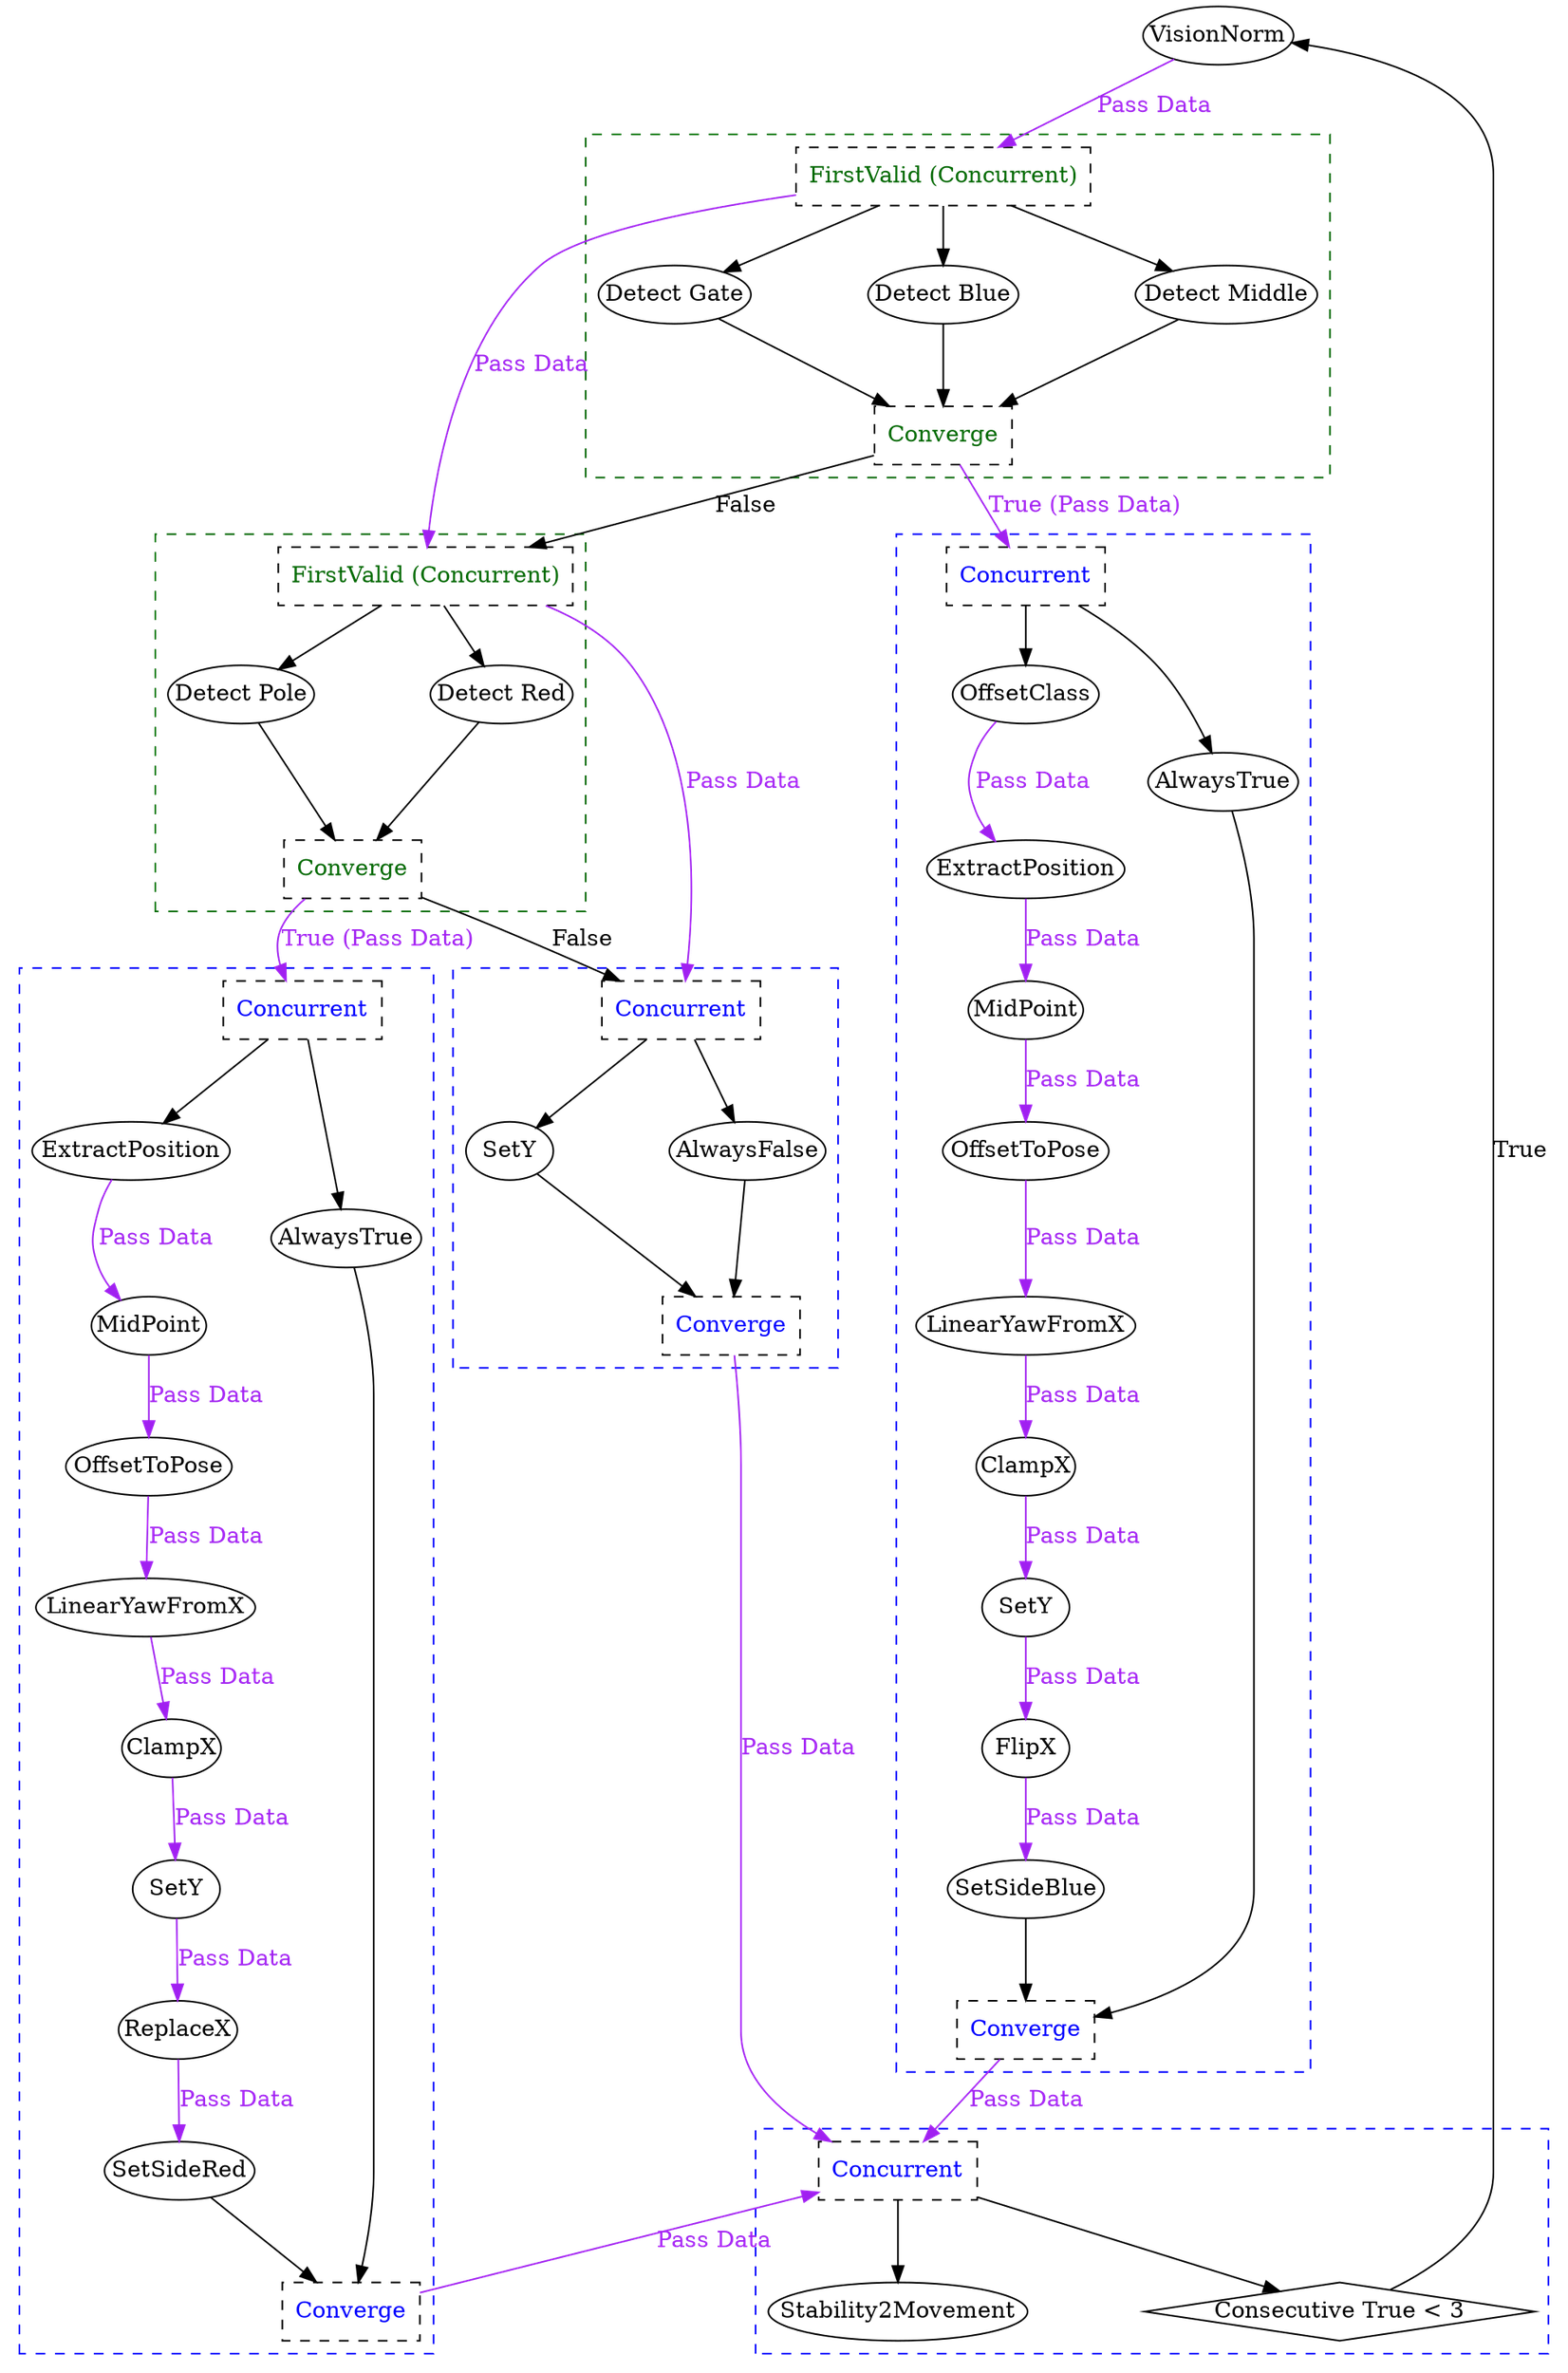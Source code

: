 digraph G {
	splines = true;
	nodesep = 1.0;
	bgcolor = "none"
	"af468a89-f4ae-44d5-ba82-0cc1599c69e5" [shape = diamond];
	"bded5ee4-36fb-4f60-a85e-0fc0647cf03e" [shape = diamond];
	"43067d40-a1b8-405e-8d68-7fa6108192fe" [shape = diamond];
	subgraph "cluster_0c7f485c-3821-4c22-854f-4ec6e39da87e" {
		style = dashed;
		color = blue;
		"87421732-8c71-4385-b53d-8dbf2877f772" -> "a3a969c2-1aa7-4529-bfc0-afe09f190fba" [color = purple, fontcolor = purple, label = "Pass Data"];
		"d218eab9-2f13-4210-94e5-249c8ee1b3d9" -> "87421732-8c71-4385-b53d-8dbf2877f772" [color = purple, fontcolor = purple, label = "Pass Data"];
		"4aec16b6-bc4b-4239-ab7d-d68cb401f9ca" -> "d218eab9-2f13-4210-94e5-249c8ee1b3d9" [color = purple, fontcolor = purple, label = "Pass Data"];
		"bf8d4a44-8082-4b21-a7bb-5b1b4297cc94" -> "4aec16b6-bc4b-4239-ab7d-d68cb401f9ca" [color = purple, fontcolor = purple, label = "Pass Data"];
		"2bfde01a-01ce-42ad-800b-b33a5ef493fc" -> "bf8d4a44-8082-4b21-a7bb-5b1b4297cc94" [color = purple, fontcolor = purple, label = "Pass Data"];
		"8c997ba5-3b55-4d0e-bf6b-2cef824cca6b" -> "2bfde01a-01ce-42ad-800b-b33a5ef493fc" [color = purple, fontcolor = purple, label = "Pass Data"];
		"f0400a7e-d38b-4d52-9296-b6c98c2c3a5a" -> "8c997ba5-3b55-4d0e-bf6b-2cef824cca6b" [color = purple, fontcolor = purple, label = "Pass Data"];
		"7808a139-65ff-41ec-aceb-cc6de53202e5" -> "f0400a7e-d38b-4d52-9296-b6c98c2c3a5a" [color = purple, fontcolor = purple, label = "Pass Data"];
		"c8f870b1-77c3-4ffb-bd8f-c0ea663d3599" -> "7808a139-65ff-41ec-aceb-cc6de53202e5";
		"c8f870b1-77c3-4ffb-bd8f-c0ea663d3599" -> "0a842ac8-0c8a-45c1-9739-e716210c417e";
		"a3a969c2-1aa7-4529-bfc0-afe09f190fba" -> "7062772d-1ed0-41d9-97a6-f24247eec706";
		"0a842ac8-0c8a-45c1-9739-e716210c417e" -> "7062772d-1ed0-41d9-97a6-f24247eec706";
		"c8f870b1-77c3-4ffb-bd8f-c0ea663d3599" [label = "Concurrent", shape = box, fontcolor = blue, style = dashed];
		"7808a139-65ff-41ec-aceb-cc6de53202e5" [label = "OffsetClass", margin = 0];
		"f0400a7e-d38b-4d52-9296-b6c98c2c3a5a" [label = "ExtractPosition", margin = 0];
		"8c997ba5-3b55-4d0e-bf6b-2cef824cca6b" [label = "MidPoint", margin = 0];
		"2bfde01a-01ce-42ad-800b-b33a5ef493fc" [label = "OffsetToPose", margin = 0];
		"bf8d4a44-8082-4b21-a7bb-5b1b4297cc94" [label = "LinearYawFromX", margin = 0];
		"4aec16b6-bc4b-4239-ab7d-d68cb401f9ca" [label = "ClampX", margin = 0];
		"d218eab9-2f13-4210-94e5-249c8ee1b3d9" [label = "SetY", margin = 0];
		"87421732-8c71-4385-b53d-8dbf2877f772" [label = "FlipX", margin = 0];
		"a3a969c2-1aa7-4529-bfc0-afe09f190fba" [label = "SetSideBlue", margin = 0];
		"0a842ac8-0c8a-45c1-9739-e716210c417e" [label = "AlwaysTrue", margin = 0];
		"7062772d-1ed0-41d9-97a6-f24247eec706" [label = "Converge", shape = box, fontcolor = blue, style = dashed];
	}
	
	subgraph "cluster_4d02c17f-1c68-4e4f-893f-9759f475d315" {
		style = dashed;
		color = blue;
		"d14d9522-6117-41bf-9292-80c9ee84125a" -> "758986ad-b7b6-4015-8efe-63d29e022d20" [color = purple, fontcolor = purple, label = "Pass Data"];
		"3b6b25eb-ad1b-4f52-82b9-d5685d44b9fd" -> "d14d9522-6117-41bf-9292-80c9ee84125a" [color = purple, fontcolor = purple, label = "Pass Data"];
		"2964b9a1-f485-44fb-8b48-32d838bd565d" -> "3b6b25eb-ad1b-4f52-82b9-d5685d44b9fd" [color = purple, fontcolor = purple, label = "Pass Data"];
		"0f4273b6-796c-4c7b-abd8-2144f47a6edc" -> "2964b9a1-f485-44fb-8b48-32d838bd565d" [color = purple, fontcolor = purple, label = "Pass Data"];
		"47449c45-73a1-4755-b225-9472e477044d" -> "0f4273b6-796c-4c7b-abd8-2144f47a6edc" [color = purple, fontcolor = purple, label = "Pass Data"];
		"983c3742-397b-4a4b-9d7c-ac11bb40b64a" -> "47449c45-73a1-4755-b225-9472e477044d" [color = purple, fontcolor = purple, label = "Pass Data"];
		"970ab2d0-ab2a-4574-9b84-4d481c318902" -> "983c3742-397b-4a4b-9d7c-ac11bb40b64a" [color = purple, fontcolor = purple, label = "Pass Data"];
		"8b547fbf-bbec-4028-85bc-331e138ae00c" -> "970ab2d0-ab2a-4574-9b84-4d481c318902";
		"8b547fbf-bbec-4028-85bc-331e138ae00c" -> "aadf88e6-cbc0-428d-a76d-8e972b371331";
		"758986ad-b7b6-4015-8efe-63d29e022d20" -> "471a8990-6974-434a-8703-072ab9af83f6";
		"aadf88e6-cbc0-428d-a76d-8e972b371331" -> "471a8990-6974-434a-8703-072ab9af83f6";
		"8b547fbf-bbec-4028-85bc-331e138ae00c" [label = "Concurrent", shape = box, fontcolor = blue, style = dashed];
		"970ab2d0-ab2a-4574-9b84-4d481c318902" [label = "ExtractPosition", margin = 0];
		"983c3742-397b-4a4b-9d7c-ac11bb40b64a" [label = "MidPoint", margin = 0];
		"47449c45-73a1-4755-b225-9472e477044d" [label = "OffsetToPose", margin = 0];
		"0f4273b6-796c-4c7b-abd8-2144f47a6edc" [label = "LinearYawFromX", margin = 0];
		"2964b9a1-f485-44fb-8b48-32d838bd565d" [label = "ClampX", margin = 0];
		"3b6b25eb-ad1b-4f52-82b9-d5685d44b9fd" [label = "SetY", margin = 0];
		"d14d9522-6117-41bf-9292-80c9ee84125a" [label = "ReplaceX", margin = 0];
		"758986ad-b7b6-4015-8efe-63d29e022d20" [label = "SetSideRed", margin = 0];
		"aadf88e6-cbc0-428d-a76d-8e972b371331" [label = "AlwaysTrue", margin = 0];
		"471a8990-6974-434a-8703-072ab9af83f6" [label = "Converge", shape = box, fontcolor = blue, style = dashed];
	}
	
	subgraph "cluster_03c396aa-3da2-462b-b5e3-254a8b7e9658" {
		style = dashed;
		color = blue;
		"e96c354a-e029-4a83-8f19-8342190be13b" -> "ccc2f96c-356d-4cc4-a3d1-c7b38b98640f";
		"e96c354a-e029-4a83-8f19-8342190be13b" -> "5b45f42f-b0d8-4d6f-8034-9eac2bc5bd73";
		"ccc2f96c-356d-4cc4-a3d1-c7b38b98640f" -> "763207af-5001-429c-8604-a7ac9776bff6";
		"5b45f42f-b0d8-4d6f-8034-9eac2bc5bd73" -> "763207af-5001-429c-8604-a7ac9776bff6";
		"e96c354a-e029-4a83-8f19-8342190be13b" [label = "Concurrent", shape = box, fontcolor = blue, style = dashed];
		"ccc2f96c-356d-4cc4-a3d1-c7b38b98640f" [label = "SetY", margin = 0];
		"5b45f42f-b0d8-4d6f-8034-9eac2bc5bd73" [label = "AlwaysFalse", margin = 0];
		"763207af-5001-429c-8604-a7ac9776bff6" [label = "Converge", shape = box, fontcolor = blue, style = dashed];
	}
	
	subgraph "cluster_ec27163e-df23-426c-a0c1-d8934345c1f0" {
		style = dashed;
		color = darkgreen;
		"6b772d11-40a3-4683-ab69-e4713bf6fe0f" -> "3b2c1eb7-505b-4bd0-b86f-77e15ffe8bf2";
		"6b772d11-40a3-4683-ab69-e4713bf6fe0f" -> "b47316e2-0c23-4c04-98a1-aedc509ba220";
		"3b2c1eb7-505b-4bd0-b86f-77e15ffe8bf2" -> "af468a89-f4ae-44d5-ba82-0cc1599c69e5";
		"b47316e2-0c23-4c04-98a1-aedc509ba220" -> "af468a89-f4ae-44d5-ba82-0cc1599c69e5";
		"6b772d11-40a3-4683-ab69-e4713bf6fe0f" [label = "FirstValid (Concurrent)", shape = box, fontcolor = darkgreen, style = dashed];
		"3b2c1eb7-505b-4bd0-b86f-77e15ffe8bf2" [label = "Detect Pole", margin = 0];
		"b47316e2-0c23-4c04-98a1-aedc509ba220" [label = "Detect Red", margin = 0];
		"af468a89-f4ae-44d5-ba82-0cc1599c69e5" [label = "Converge", shape = box, fontcolor = darkgreen, style = dashed];
	}
	
	subgraph "cluster_21c165ed-1faa-4dbb-a7d3-8ad9d6a39b10" {
		style = dashed;
		color = darkgreen;
		"d4f56f03-dbe5-4131-b828-f1bf2f3aac57" -> "6873d79d-d955-47b5-9cdb-6837404847f1";
		"d4f56f03-dbe5-4131-b828-f1bf2f3aac57" -> "06b883a0-2524-41d4-9a8c-5964d1acffd3";
		"d4f56f03-dbe5-4131-b828-f1bf2f3aac57" -> "fe2a8c38-0981-4116-8863-9421452918c1";
		"6873d79d-d955-47b5-9cdb-6837404847f1" -> "bded5ee4-36fb-4f60-a85e-0fc0647cf03e";
		"06b883a0-2524-41d4-9a8c-5964d1acffd3" -> "bded5ee4-36fb-4f60-a85e-0fc0647cf03e";
		"fe2a8c38-0981-4116-8863-9421452918c1" -> "bded5ee4-36fb-4f60-a85e-0fc0647cf03e";
		"d4f56f03-dbe5-4131-b828-f1bf2f3aac57" [label = "FirstValid (Concurrent)", shape = box, fontcolor = darkgreen, style = dashed];
		"6873d79d-d955-47b5-9cdb-6837404847f1" [label = "Detect Gate", margin = 0];
		"06b883a0-2524-41d4-9a8c-5964d1acffd3" [label = "Detect Blue", margin = 0];
		"fe2a8c38-0981-4116-8863-9421452918c1" [label = "Detect Middle", margin = 0];
		"bded5ee4-36fb-4f60-a85e-0fc0647cf03e" [label = "Converge", shape = box, fontcolor = darkgreen, style = dashed];
	}
	
	subgraph "cluster_4667b3e7-ced0-4a00-84a3-72c8d6835e24" {
		style = dashed;
		color = blue;
		"edde5bb1-b95f-4481-90e2-28f15f97734d" -> "627c7611-0b3f-4204-aa05-676ab0dfdbaa";
		"edde5bb1-b95f-4481-90e2-28f15f97734d" -> "43067d40-a1b8-405e-8d68-7fa6108192fe";
		"edde5bb1-b95f-4481-90e2-28f15f97734d" [label = "Concurrent", shape = box, fontcolor = blue, style = dashed];
		"627c7611-0b3f-4204-aa05-676ab0dfdbaa" [label = "Stability2Movement", margin = 0];
		"43067d40-a1b8-405e-8d68-7fa6108192fe" [label = "Consecutive True < 3", margin = 0];
	}
	
	"af468a89-f4ae-44d5-ba82-0cc1599c69e5" -> "8b547fbf-bbec-4028-85bc-331e138ae00c" [color = purple, fontcolor = purple, label = "True (Pass Data)"];
	"af468a89-f4ae-44d5-ba82-0cc1599c69e5" -> "e96c354a-e029-4a83-8f19-8342190be13b" [label = "False"];
	"6b772d11-40a3-4683-ab69-e4713bf6fe0f" -> "e96c354a-e029-4a83-8f19-8342190be13b" [color = purple, fontcolor = purple, label = "Pass Data"];
	"bded5ee4-36fb-4f60-a85e-0fc0647cf03e" -> "c8f870b1-77c3-4ffb-bd8f-c0ea663d3599" [color = purple, fontcolor = purple, label = "True (Pass Data)"];
	"bded5ee4-36fb-4f60-a85e-0fc0647cf03e" -> "6b772d11-40a3-4683-ab69-e4713bf6fe0f" [label = "False"];
	"d4f56f03-dbe5-4131-b828-f1bf2f3aac57" -> "6b772d11-40a3-4683-ab69-e4713bf6fe0f" [color = purple, fontcolor = purple, label = "Pass Data"];
	"7062772d-1ed0-41d9-97a6-f24247eec706" -> "edde5bb1-b95f-4481-90e2-28f15f97734d" [color = purple, fontcolor = purple, label = "Pass Data"];
	"471a8990-6974-434a-8703-072ab9af83f6" -> "edde5bb1-b95f-4481-90e2-28f15f97734d" [color = purple, fontcolor = purple, label = "Pass Data"];
	"763207af-5001-429c-8604-a7ac9776bff6" -> "edde5bb1-b95f-4481-90e2-28f15f97734d" [color = purple, fontcolor = purple, label = "Pass Data"];
	"1a4b5c1b-aa33-4163-a71c-24cb5c87cc0c" -> "d4f56f03-dbe5-4131-b828-f1bf2f3aac57" [color = purple, fontcolor = purple, label = "Pass Data"];
	"43067d40-a1b8-405e-8d68-7fa6108192fe" -> "1a4b5c1b-aa33-4163-a71c-24cb5c87cc0c" [label = "True"];
	"1a4b5c1b-aa33-4163-a71c-24cb5c87cc0c" [label = "VisionNorm", margin = 0];
}
